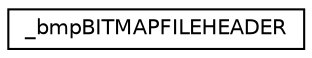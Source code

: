 digraph "Graphical Class Hierarchy"
{
 // LATEX_PDF_SIZE
  edge [fontname="Helvetica",fontsize="10",labelfontname="Helvetica",labelfontsize="10"];
  node [fontname="Helvetica",fontsize="10",shape=record];
  rankdir="LR";
  Node0 [label="_bmpBITMAPFILEHEADER",height=0.2,width=0.4,color="black", fillcolor="white", style="filled",URL="$struct__bmpBITMAPFILEHEADER.html",tooltip=" "];
}
